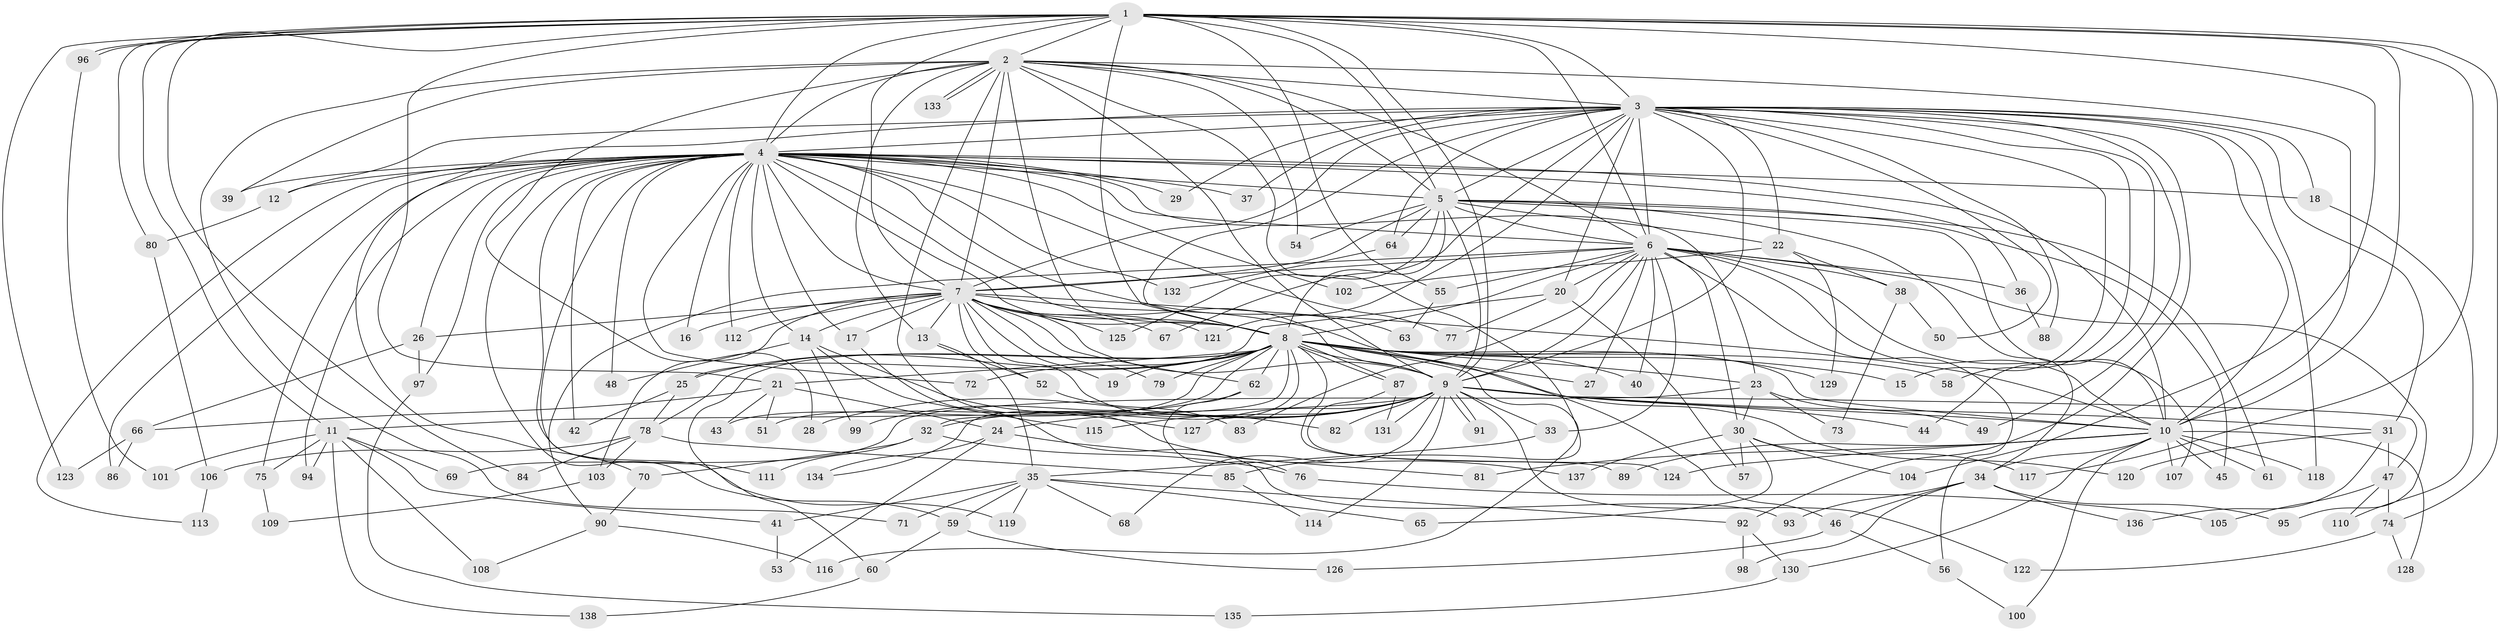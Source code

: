 // coarse degree distribution, {25: 0.023809523809523808, 13: 0.047619047619047616, 21: 0.023809523809523808, 17: 0.023809523809523808, 15: 0.023809523809523808, 14: 0.07142857142857142, 11: 0.023809523809523808, 9: 0.023809523809523808, 6: 0.047619047619047616, 8: 0.023809523809523808, 5: 0.07142857142857142, 4: 0.14285714285714285, 7: 0.11904761904761904, 3: 0.16666666666666666, 2: 0.14285714285714285, 1: 0.023809523809523808}
// Generated by graph-tools (version 1.1) at 2025/49/03/04/25 22:49:54]
// undirected, 138 vertices, 301 edges
graph export_dot {
  node [color=gray90,style=filled];
  1;
  2;
  3;
  4;
  5;
  6;
  7;
  8;
  9;
  10;
  11;
  12;
  13;
  14;
  15;
  16;
  17;
  18;
  19;
  20;
  21;
  22;
  23;
  24;
  25;
  26;
  27;
  28;
  29;
  30;
  31;
  32;
  33;
  34;
  35;
  36;
  37;
  38;
  39;
  40;
  41;
  42;
  43;
  44;
  45;
  46;
  47;
  48;
  49;
  50;
  51;
  52;
  53;
  54;
  55;
  56;
  57;
  58;
  59;
  60;
  61;
  62;
  63;
  64;
  65;
  66;
  67;
  68;
  69;
  70;
  71;
  72;
  73;
  74;
  75;
  76;
  77;
  78;
  79;
  80;
  81;
  82;
  83;
  84;
  85;
  86;
  87;
  88;
  89;
  90;
  91;
  92;
  93;
  94;
  95;
  96;
  97;
  98;
  99;
  100;
  101;
  102;
  103;
  104;
  105;
  106;
  107;
  108;
  109;
  110;
  111;
  112;
  113;
  114;
  115;
  116;
  117;
  118;
  119;
  120;
  121;
  122;
  123;
  124;
  125;
  126;
  127;
  128;
  129;
  130;
  131;
  132;
  133;
  134;
  135;
  136;
  137;
  138;
  1 -- 2;
  1 -- 3;
  1 -- 4;
  1 -- 5;
  1 -- 6;
  1 -- 7;
  1 -- 8;
  1 -- 9;
  1 -- 10;
  1 -- 11;
  1 -- 21;
  1 -- 55;
  1 -- 74;
  1 -- 80;
  1 -- 84;
  1 -- 96;
  1 -- 96;
  1 -- 104;
  1 -- 117;
  1 -- 123;
  2 -- 3;
  2 -- 4;
  2 -- 5;
  2 -- 6;
  2 -- 7;
  2 -- 8;
  2 -- 9;
  2 -- 10;
  2 -- 13;
  2 -- 28;
  2 -- 39;
  2 -- 54;
  2 -- 71;
  2 -- 85;
  2 -- 133;
  2 -- 133;
  2 -- 137;
  3 -- 4;
  3 -- 5;
  3 -- 6;
  3 -- 7;
  3 -- 8;
  3 -- 9;
  3 -- 10;
  3 -- 12;
  3 -- 15;
  3 -- 18;
  3 -- 20;
  3 -- 22;
  3 -- 29;
  3 -- 31;
  3 -- 37;
  3 -- 44;
  3 -- 49;
  3 -- 50;
  3 -- 58;
  3 -- 64;
  3 -- 67;
  3 -- 70;
  3 -- 88;
  3 -- 92;
  3 -- 118;
  3 -- 121;
  4 -- 5;
  4 -- 6;
  4 -- 7;
  4 -- 8;
  4 -- 9;
  4 -- 10;
  4 -- 12;
  4 -- 14;
  4 -- 16;
  4 -- 17;
  4 -- 18;
  4 -- 23;
  4 -- 26;
  4 -- 29;
  4 -- 36;
  4 -- 37;
  4 -- 39;
  4 -- 42;
  4 -- 48;
  4 -- 59;
  4 -- 63;
  4 -- 72;
  4 -- 75;
  4 -- 77;
  4 -- 86;
  4 -- 94;
  4 -- 97;
  4 -- 102;
  4 -- 111;
  4 -- 112;
  4 -- 113;
  4 -- 119;
  4 -- 132;
  5 -- 6;
  5 -- 7;
  5 -- 8;
  5 -- 9;
  5 -- 10;
  5 -- 22;
  5 -- 34;
  5 -- 45;
  5 -- 54;
  5 -- 61;
  5 -- 64;
  5 -- 125;
  6 -- 7;
  6 -- 8;
  6 -- 9;
  6 -- 10;
  6 -- 20;
  6 -- 27;
  6 -- 30;
  6 -- 33;
  6 -- 36;
  6 -- 38;
  6 -- 40;
  6 -- 55;
  6 -- 56;
  6 -- 83;
  6 -- 90;
  6 -- 95;
  6 -- 107;
  7 -- 8;
  7 -- 9;
  7 -- 10;
  7 -- 13;
  7 -- 14;
  7 -- 16;
  7 -- 17;
  7 -- 19;
  7 -- 26;
  7 -- 46;
  7 -- 52;
  7 -- 62;
  7 -- 67;
  7 -- 79;
  7 -- 82;
  7 -- 103;
  7 -- 112;
  7 -- 121;
  7 -- 125;
  8 -- 9;
  8 -- 10;
  8 -- 15;
  8 -- 19;
  8 -- 21;
  8 -- 23;
  8 -- 25;
  8 -- 27;
  8 -- 32;
  8 -- 40;
  8 -- 43;
  8 -- 51;
  8 -- 58;
  8 -- 60;
  8 -- 62;
  8 -- 72;
  8 -- 78;
  8 -- 79;
  8 -- 87;
  8 -- 87;
  8 -- 89;
  8 -- 116;
  8 -- 120;
  8 -- 129;
  8 -- 134;
  9 -- 10;
  9 -- 11;
  9 -- 24;
  9 -- 28;
  9 -- 31;
  9 -- 32;
  9 -- 33;
  9 -- 44;
  9 -- 47;
  9 -- 68;
  9 -- 82;
  9 -- 91;
  9 -- 91;
  9 -- 114;
  9 -- 115;
  9 -- 122;
  9 -- 127;
  9 -- 131;
  10 -- 34;
  10 -- 45;
  10 -- 61;
  10 -- 81;
  10 -- 89;
  10 -- 100;
  10 -- 107;
  10 -- 118;
  10 -- 124;
  10 -- 128;
  10 -- 130;
  11 -- 41;
  11 -- 69;
  11 -- 75;
  11 -- 94;
  11 -- 101;
  11 -- 108;
  11 -- 138;
  12 -- 80;
  13 -- 35;
  13 -- 52;
  14 -- 48;
  14 -- 99;
  14 -- 115;
  14 -- 127;
  17 -- 93;
  18 -- 110;
  20 -- 25;
  20 -- 57;
  20 -- 77;
  21 -- 24;
  21 -- 43;
  21 -- 51;
  21 -- 66;
  22 -- 38;
  22 -- 102;
  22 -- 129;
  23 -- 30;
  23 -- 49;
  23 -- 69;
  23 -- 73;
  24 -- 53;
  24 -- 81;
  24 -- 134;
  25 -- 42;
  25 -- 78;
  26 -- 66;
  26 -- 97;
  30 -- 57;
  30 -- 65;
  30 -- 104;
  30 -- 117;
  30 -- 137;
  31 -- 47;
  31 -- 120;
  31 -- 136;
  32 -- 70;
  32 -- 76;
  32 -- 111;
  33 -- 35;
  34 -- 46;
  34 -- 93;
  34 -- 95;
  34 -- 98;
  34 -- 136;
  35 -- 41;
  35 -- 59;
  35 -- 65;
  35 -- 68;
  35 -- 71;
  35 -- 92;
  35 -- 119;
  36 -- 88;
  38 -- 50;
  38 -- 73;
  41 -- 53;
  46 -- 56;
  46 -- 126;
  47 -- 74;
  47 -- 105;
  47 -- 110;
  52 -- 83;
  55 -- 63;
  56 -- 100;
  59 -- 60;
  59 -- 126;
  60 -- 138;
  62 -- 76;
  62 -- 99;
  64 -- 132;
  66 -- 86;
  66 -- 123;
  70 -- 90;
  74 -- 122;
  74 -- 128;
  75 -- 109;
  76 -- 105;
  78 -- 84;
  78 -- 85;
  78 -- 103;
  78 -- 106;
  80 -- 106;
  85 -- 114;
  87 -- 124;
  87 -- 131;
  90 -- 108;
  90 -- 116;
  92 -- 98;
  92 -- 130;
  96 -- 101;
  97 -- 135;
  103 -- 109;
  106 -- 113;
  130 -- 135;
}
